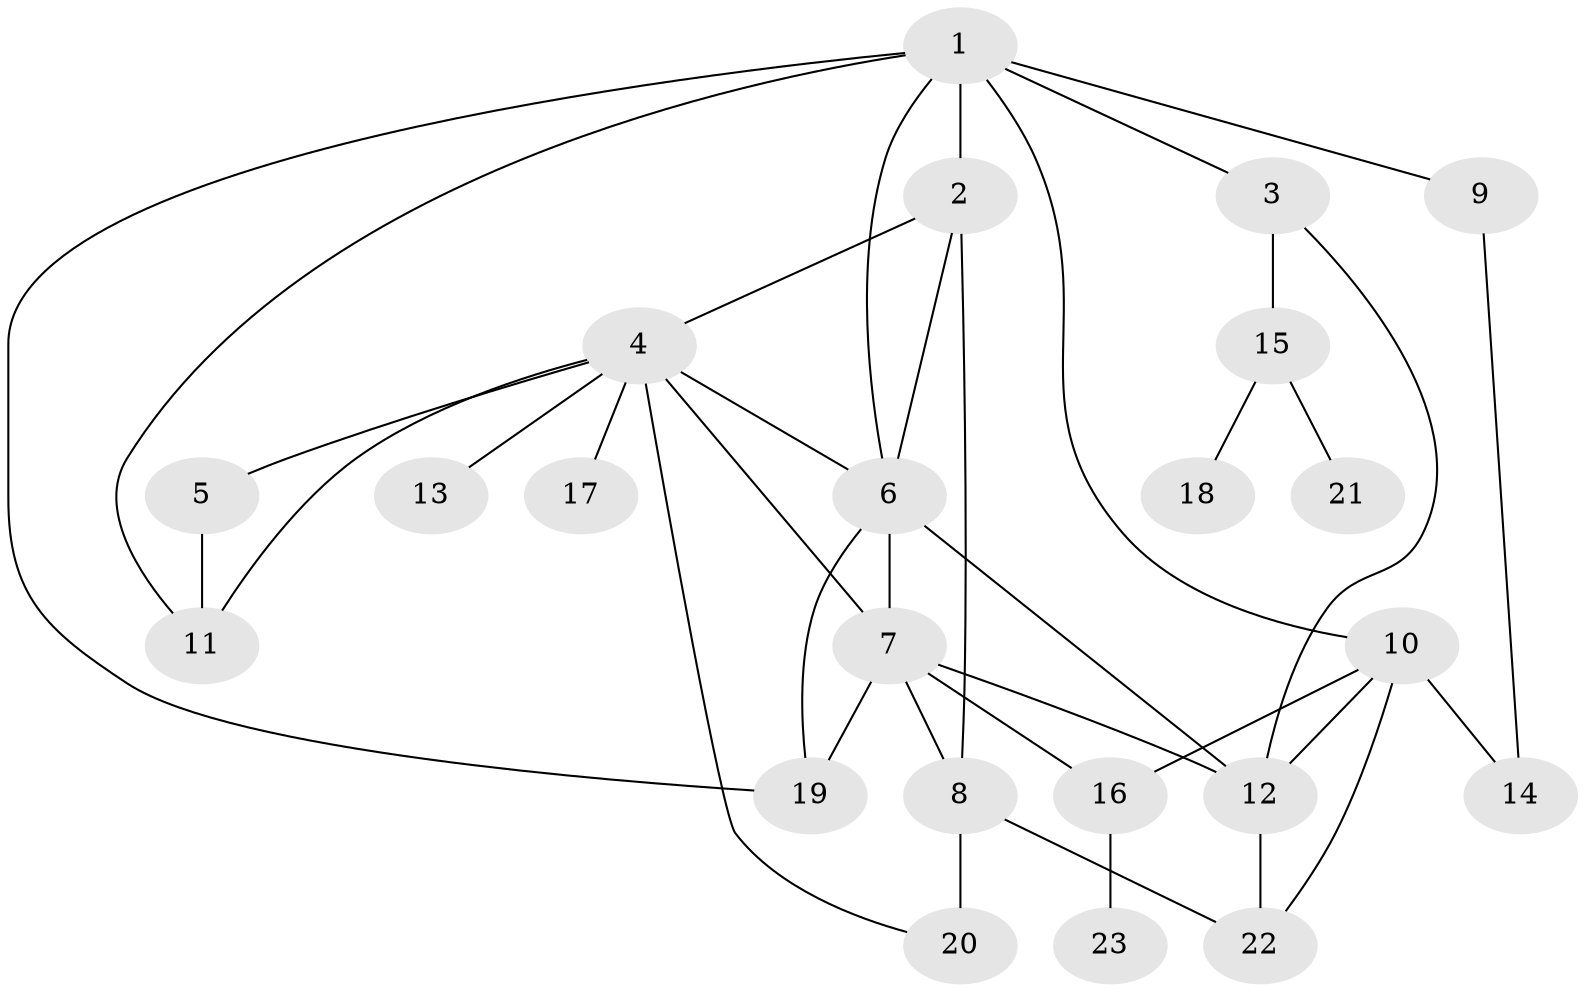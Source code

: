 // original degree distribution, {9: 0.014285714285714285, 4: 0.17142857142857143, 2: 0.2857142857142857, 7: 0.014285714285714285, 1: 0.2714285714285714, 3: 0.2, 8: 0.014285714285714285, 6: 0.014285714285714285, 5: 0.014285714285714285}
// Generated by graph-tools (version 1.1) at 2025/48/03/04/25 22:48:45]
// undirected, 23 vertices, 38 edges
graph export_dot {
  node [color=gray90,style=filled];
  1;
  2;
  3;
  4;
  5;
  6;
  7;
  8;
  9;
  10;
  11;
  12;
  13;
  14;
  15;
  16;
  17;
  18;
  19;
  20;
  21;
  22;
  23;
  1 -- 2 [weight=3.0];
  1 -- 3 [weight=1.0];
  1 -- 6 [weight=2.0];
  1 -- 9 [weight=1.0];
  1 -- 10 [weight=1.0];
  1 -- 11 [weight=1.0];
  1 -- 19 [weight=1.0];
  2 -- 4 [weight=1.0];
  2 -- 6 [weight=1.0];
  2 -- 8 [weight=2.0];
  3 -- 12 [weight=1.0];
  3 -- 15 [weight=1.0];
  4 -- 5 [weight=1.0];
  4 -- 6 [weight=1.0];
  4 -- 7 [weight=1.0];
  4 -- 11 [weight=1.0];
  4 -- 13 [weight=1.0];
  4 -- 17 [weight=1.0];
  4 -- 20 [weight=1.0];
  5 -- 11 [weight=1.0];
  6 -- 7 [weight=1.0];
  6 -- 12 [weight=2.0];
  6 -- 19 [weight=1.0];
  7 -- 8 [weight=1.0];
  7 -- 12 [weight=1.0];
  7 -- 16 [weight=2.0];
  7 -- 19 [weight=1.0];
  8 -- 20 [weight=2.0];
  8 -- 22 [weight=1.0];
  9 -- 14 [weight=1.0];
  10 -- 12 [weight=1.0];
  10 -- 14 [weight=1.0];
  10 -- 16 [weight=1.0];
  10 -- 22 [weight=1.0];
  12 -- 22 [weight=1.0];
  15 -- 18 [weight=1.0];
  15 -- 21 [weight=1.0];
  16 -- 23 [weight=1.0];
}
